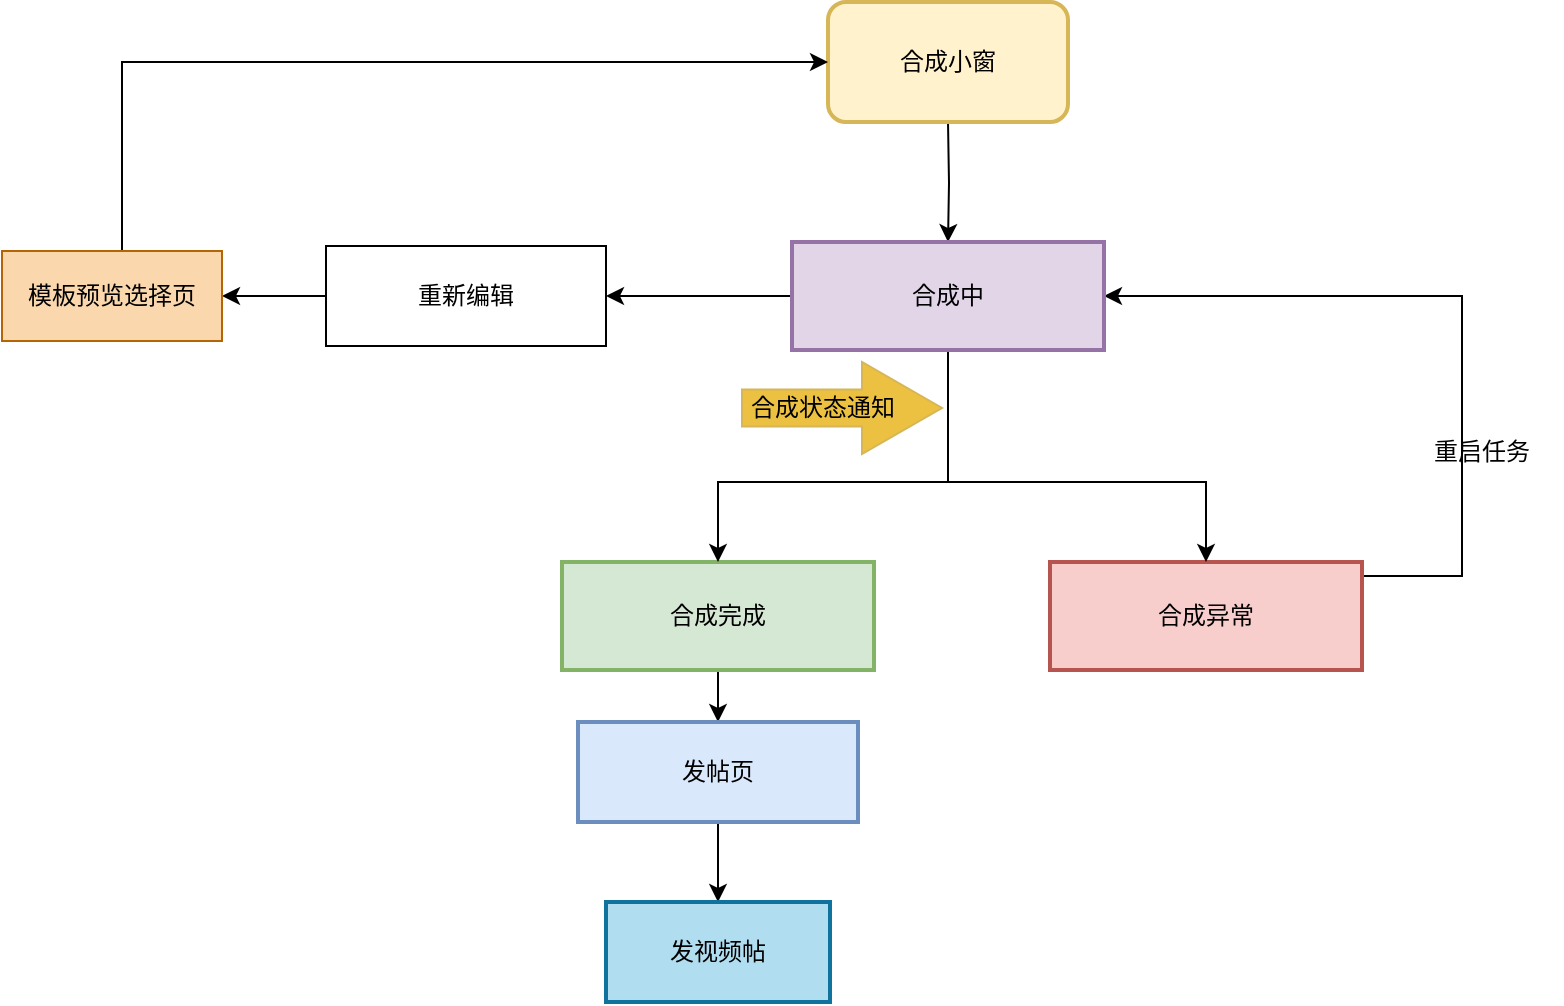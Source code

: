 <mxfile version="27.1.6">
  <diagram name="第 1 页" id="PflZYvhLdvXU3DUgQTAc">
    <mxGraphModel dx="1426" dy="766" grid="1" gridSize="10" guides="1" tooltips="1" connect="1" arrows="1" fold="1" page="1" pageScale="1" pageWidth="827" pageHeight="1169" math="0" shadow="0">
      <root>
        <mxCell id="0" />
        <mxCell id="1" parent="0" />
        <mxCell id="oNfxwmGobl1Gd-9qbuMN-35" style="edgeStyle=orthogonalEdgeStyle;rounded=0;orthogonalLoop=1;jettySize=auto;html=1;entryX=0.5;entryY=0;entryDx=0;entryDy=0;" parent="1" target="oNfxwmGobl1Gd-9qbuMN-32" edge="1">
          <mxGeometry relative="1" as="geometry">
            <mxPoint x="503" y="80" as="sourcePoint" />
          </mxGeometry>
        </mxCell>
        <mxCell id="oNfxwmGobl1Gd-9qbuMN-40" style="edgeStyle=orthogonalEdgeStyle;rounded=0;orthogonalLoop=1;jettySize=auto;html=1;entryX=1;entryY=0.5;entryDx=0;entryDy=0;" parent="1" source="oNfxwmGobl1Gd-9qbuMN-10" target="oNfxwmGobl1Gd-9qbuMN-32" edge="1">
          <mxGeometry relative="1" as="geometry">
            <mxPoint x="870" y="150" as="targetPoint" />
            <Array as="points">
              <mxPoint x="760" y="307" />
              <mxPoint x="760" y="167" />
            </Array>
          </mxGeometry>
        </mxCell>
        <mxCell id="oNfxwmGobl1Gd-9qbuMN-10" value="合成异常" style="whiteSpace=wrap;strokeWidth=2;fillColor=#f8cecc;strokeColor=#b85450;" parent="1" vertex="1">
          <mxGeometry x="554" y="300" width="156" height="54" as="geometry" />
        </mxCell>
        <mxCell id="oNfxwmGobl1Gd-9qbuMN-38" style="edgeStyle=orthogonalEdgeStyle;rounded=0;orthogonalLoop=1;jettySize=auto;html=1;entryX=0.5;entryY=0;entryDx=0;entryDy=0;" parent="1" source="oNfxwmGobl1Gd-9qbuMN-13" target="oNfxwmGobl1Gd-9qbuMN-15" edge="1">
          <mxGeometry relative="1" as="geometry" />
        </mxCell>
        <mxCell id="oNfxwmGobl1Gd-9qbuMN-13" value="合成完成" style="whiteSpace=wrap;strokeWidth=2;fillColor=#d5e8d4;strokeColor=#82b366;" parent="1" vertex="1">
          <mxGeometry x="310" y="300" width="156" height="54" as="geometry" />
        </mxCell>
        <mxCell id="oNfxwmGobl1Gd-9qbuMN-52" style="edgeStyle=orthogonalEdgeStyle;rounded=0;orthogonalLoop=1;jettySize=auto;html=1;entryX=0.5;entryY=0;entryDx=0;entryDy=0;" parent="1" source="oNfxwmGobl1Gd-9qbuMN-15" target="oNfxwmGobl1Gd-9qbuMN-51" edge="1">
          <mxGeometry relative="1" as="geometry" />
        </mxCell>
        <mxCell id="oNfxwmGobl1Gd-9qbuMN-15" value="发帖页" style="whiteSpace=wrap;strokeWidth=2;fillColor=#dae8fc;strokeColor=#6c8ebf;" parent="1" vertex="1">
          <mxGeometry x="318" y="380" width="140" height="50" as="geometry" />
        </mxCell>
        <mxCell id="oNfxwmGobl1Gd-9qbuMN-36" style="edgeStyle=orthogonalEdgeStyle;rounded=0;orthogonalLoop=1;jettySize=auto;html=1;entryX=0.5;entryY=0;entryDx=0;entryDy=0;" parent="1" source="oNfxwmGobl1Gd-9qbuMN-32" target="oNfxwmGobl1Gd-9qbuMN-13" edge="1">
          <mxGeometry relative="1" as="geometry">
            <Array as="points">
              <mxPoint x="503" y="260" />
              <mxPoint x="388" y="260" />
            </Array>
          </mxGeometry>
        </mxCell>
        <mxCell id="oNfxwmGobl1Gd-9qbuMN-37" style="edgeStyle=orthogonalEdgeStyle;rounded=0;orthogonalLoop=1;jettySize=auto;html=1;" parent="1" source="oNfxwmGobl1Gd-9qbuMN-32" target="oNfxwmGobl1Gd-9qbuMN-10" edge="1">
          <mxGeometry relative="1" as="geometry">
            <Array as="points">
              <mxPoint x="503" y="260" />
              <mxPoint x="632" y="260" />
            </Array>
          </mxGeometry>
        </mxCell>
        <mxCell id="oNfxwmGobl1Gd-9qbuMN-46" style="edgeStyle=orthogonalEdgeStyle;rounded=0;orthogonalLoop=1;jettySize=auto;html=1;entryX=1;entryY=0.5;entryDx=0;entryDy=0;" parent="1" source="oNfxwmGobl1Gd-9qbuMN-32" target="oNfxwmGobl1Gd-9qbuMN-43" edge="1">
          <mxGeometry relative="1" as="geometry" />
        </mxCell>
        <mxCell id="oNfxwmGobl1Gd-9qbuMN-32" value="合成中" style="whiteSpace=wrap;strokeWidth=2;fillColor=#e1d5e7;strokeColor=#9673a6;" parent="1" vertex="1">
          <mxGeometry x="425" y="140" width="156" height="54" as="geometry" />
        </mxCell>
        <mxCell id="oNfxwmGobl1Gd-9qbuMN-41" value="重启任务" style="text;strokeColor=none;fillColor=none;align=left;verticalAlign=middle;spacingLeft=4;spacingRight=4;overflow=hidden;points=[[0,0.5],[1,0.5]];portConstraint=eastwest;rotatable=0;whiteSpace=wrap;html=1;" parent="1" vertex="1">
          <mxGeometry x="740" y="230" width="70" height="30" as="geometry" />
        </mxCell>
        <mxCell id="oNfxwmGobl1Gd-9qbuMN-49" style="edgeStyle=orthogonalEdgeStyle;rounded=0;orthogonalLoop=1;jettySize=auto;html=1;entryX=1;entryY=0.5;entryDx=0;entryDy=0;" parent="1" source="oNfxwmGobl1Gd-9qbuMN-43" target="oNfxwmGobl1Gd-9qbuMN-48" edge="1">
          <mxGeometry relative="1" as="geometry" />
        </mxCell>
        <mxCell id="oNfxwmGobl1Gd-9qbuMN-43" value="重新编辑" style="rounded=0;whiteSpace=wrap;html=1;" parent="1" vertex="1">
          <mxGeometry x="192" y="142" width="140" height="50" as="geometry" />
        </mxCell>
        <mxCell id="oNfxwmGobl1Gd-9qbuMN-45" value="合成小窗" style="rounded=1;whiteSpace=wrap;html=1;strokeWidth=2;fillColor=#fff2cc;strokeColor=#d6b656;" parent="1" vertex="1">
          <mxGeometry x="443" y="20" width="120" height="60" as="geometry" />
        </mxCell>
        <mxCell id="oNfxwmGobl1Gd-9qbuMN-50" style="edgeStyle=orthogonalEdgeStyle;rounded=0;orthogonalLoop=1;jettySize=auto;html=1;entryX=0;entryY=0.5;entryDx=0;entryDy=0;" parent="1" source="oNfxwmGobl1Gd-9qbuMN-48" target="oNfxwmGobl1Gd-9qbuMN-45" edge="1">
          <mxGeometry relative="1" as="geometry">
            <Array as="points">
              <mxPoint x="90" y="50" />
            </Array>
          </mxGeometry>
        </mxCell>
        <mxCell id="oNfxwmGobl1Gd-9qbuMN-48" value="模板预览选择页" style="rounded=0;whiteSpace=wrap;html=1;fillColor=#fad7ac;strokeColor=#b46504;" parent="1" vertex="1">
          <mxGeometry x="30" y="144.5" width="110" height="45" as="geometry" />
        </mxCell>
        <mxCell id="oNfxwmGobl1Gd-9qbuMN-51" value="发视频帖" style="rounded=0;whiteSpace=wrap;html=1;strokeWidth=2;fillColor=#b1ddf0;strokeColor=#10739e;" parent="1" vertex="1">
          <mxGeometry x="332" y="470" width="112" height="50" as="geometry" />
        </mxCell>
        <mxCell id="DnN140aTCNBgfUVvLzrD-1" value="" style="html=1;shadow=0;dashed=0;align=center;verticalAlign=middle;shape=mxgraph.arrows2.arrow;dy=0.6;dx=40;notch=0;fillColor=light-dark(#ecc141, #281d00);strokeColor=#d6b656;" vertex="1" parent="1">
          <mxGeometry x="400" y="200" width="100" height="46" as="geometry" />
        </mxCell>
        <mxCell id="DnN140aTCNBgfUVvLzrD-2" value="合成状态通知" style="text;html=1;align=center;verticalAlign=middle;resizable=0;points=[];autosize=1;strokeColor=none;fillColor=none;" vertex="1" parent="1">
          <mxGeometry x="390" y="208" width="100" height="30" as="geometry" />
        </mxCell>
      </root>
    </mxGraphModel>
  </diagram>
</mxfile>
